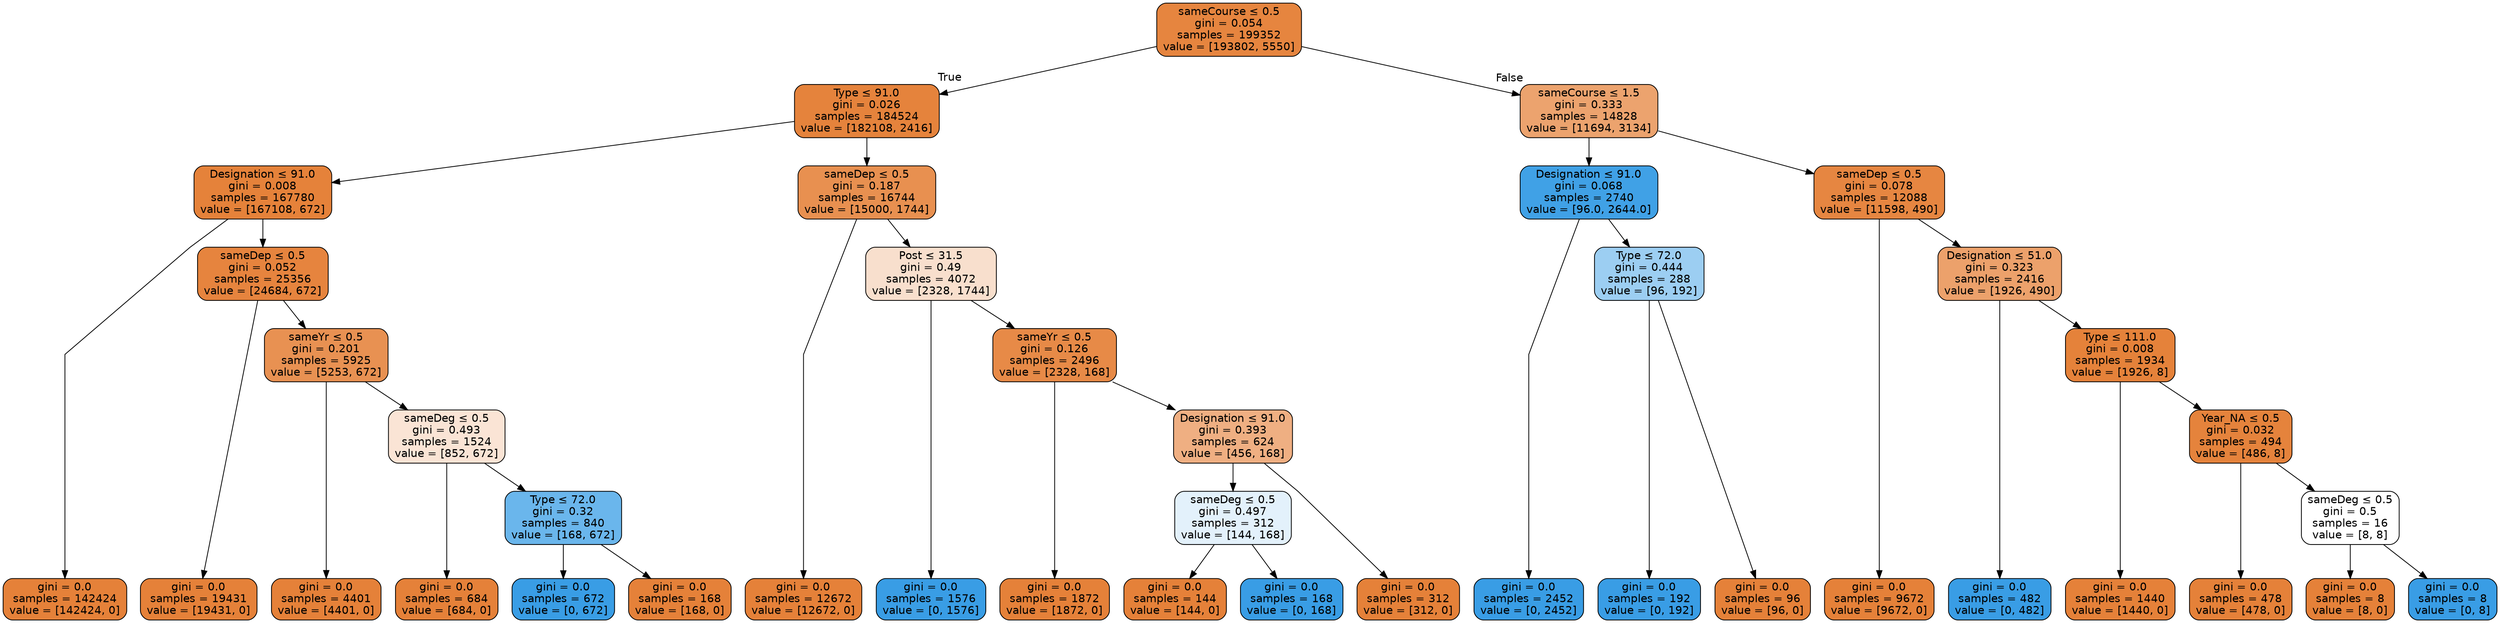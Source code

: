 digraph Tree {
node [shape=box, style="filled, rounded", color="black", fontname="helvetica"] ;
graph [ranksep=equally, splines=polyline] ;
edge [fontname="helvetica"] ;
0 [label=<sameCourse &le; 0.5<br/>gini = 0.054<br/>samples = 199352<br/>value = [193802, 5550]>, fillcolor="#e6853f"] ;
1 [label=<Type &le; 91.0<br/>gini = 0.026<br/>samples = 184524<br/>value = [182108, 2416]>, fillcolor="#e5833c"] ;
0 -> 1 [labeldistance=2.5, labelangle=45, headlabel="True"] ;
2 [label=<Designation &le; 91.0<br/>gini = 0.008<br/>samples = 167780<br/>value = [167108, 672]>, fillcolor="#e5823a"] ;
1 -> 2 ;
3 [label=<gini = 0.0<br/>samples = 142424<br/>value = [142424, 0]>, fillcolor="#e58139"] ;
2 -> 3 ;
4 [label=<sameDep &le; 0.5<br/>gini = 0.052<br/>samples = 25356<br/>value = [24684, 672]>, fillcolor="#e6843e"] ;
2 -> 4 ;
5 [label=<gini = 0.0<br/>samples = 19431<br/>value = [19431, 0]>, fillcolor="#e58139"] ;
4 -> 5 ;
6 [label=<sameYr &le; 0.5<br/>gini = 0.201<br/>samples = 5925<br/>value = [5253, 672]>, fillcolor="#e89152"] ;
4 -> 6 ;
7 [label=<gini = 0.0<br/>samples = 4401<br/>value = [4401, 0]>, fillcolor="#e58139"] ;
6 -> 7 ;
8 [label=<sameDeg &le; 0.5<br/>gini = 0.493<br/>samples = 1524<br/>value = [852, 672]>, fillcolor="#fae4d5"] ;
6 -> 8 ;
9 [label=<gini = 0.0<br/>samples = 684<br/>value = [684, 0]>, fillcolor="#e58139"] ;
8 -> 9 ;
10 [label=<Type &le; 72.0<br/>gini = 0.32<br/>samples = 840<br/>value = [168, 672]>, fillcolor="#6ab6ec"] ;
8 -> 10 ;
11 [label=<gini = 0.0<br/>samples = 672<br/>value = [0, 672]>, fillcolor="#399de5"] ;
10 -> 11 ;
12 [label=<gini = 0.0<br/>samples = 168<br/>value = [168, 0]>, fillcolor="#e58139"] ;
10 -> 12 ;
13 [label=<sameDep &le; 0.5<br/>gini = 0.187<br/>samples = 16744<br/>value = [15000, 1744]>, fillcolor="#e89050"] ;
1 -> 13 ;
14 [label=<gini = 0.0<br/>samples = 12672<br/>value = [12672, 0]>, fillcolor="#e58139"] ;
13 -> 14 ;
15 [label=<Post &le; 31.5<br/>gini = 0.49<br/>samples = 4072<br/>value = [2328, 1744]>, fillcolor="#f8dfcd"] ;
13 -> 15 ;
16 [label=<gini = 0.0<br/>samples = 1576<br/>value = [0, 1576]>, fillcolor="#399de5"] ;
15 -> 16 ;
17 [label=<sameYr &le; 0.5<br/>gini = 0.126<br/>samples = 2496<br/>value = [2328, 168]>, fillcolor="#e78a47"] ;
15 -> 17 ;
18 [label=<gini = 0.0<br/>samples = 1872<br/>value = [1872, 0]>, fillcolor="#e58139"] ;
17 -> 18 ;
19 [label=<Designation &le; 91.0<br/>gini = 0.393<br/>samples = 624<br/>value = [456, 168]>, fillcolor="#efaf82"] ;
17 -> 19 ;
20 [label=<sameDeg &le; 0.5<br/>gini = 0.497<br/>samples = 312<br/>value = [144, 168]>, fillcolor="#e3f1fb"] ;
19 -> 20 ;
21 [label=<gini = 0.0<br/>samples = 144<br/>value = [144, 0]>, fillcolor="#e58139"] ;
20 -> 21 ;
22 [label=<gini = 0.0<br/>samples = 168<br/>value = [0, 168]>, fillcolor="#399de5"] ;
20 -> 22 ;
23 [label=<gini = 0.0<br/>samples = 312<br/>value = [312, 0]>, fillcolor="#e58139"] ;
19 -> 23 ;
24 [label=<sameCourse &le; 1.5<br/>gini = 0.333<br/>samples = 14828<br/>value = [11694, 3134]>, fillcolor="#eca36e"] ;
0 -> 24 [labeldistance=2.5, labelangle=-45, headlabel="False"] ;
25 [label=<Designation &le; 91.0<br/>gini = 0.068<br/>samples = 2740<br/>value = [96.0, 2644.0]>, fillcolor="#40a1e6"] ;
24 -> 25 ;
26 [label=<gini = 0.0<br/>samples = 2452<br/>value = [0, 2452]>, fillcolor="#399de5"] ;
25 -> 26 ;
27 [label=<Type &le; 72.0<br/>gini = 0.444<br/>samples = 288<br/>value = [96, 192]>, fillcolor="#9ccef2"] ;
25 -> 27 ;
28 [label=<gini = 0.0<br/>samples = 192<br/>value = [0, 192]>, fillcolor="#399de5"] ;
27 -> 28 ;
29 [label=<gini = 0.0<br/>samples = 96<br/>value = [96, 0]>, fillcolor="#e58139"] ;
27 -> 29 ;
30 [label=<sameDep &le; 0.5<br/>gini = 0.078<br/>samples = 12088<br/>value = [11598, 490]>, fillcolor="#e68641"] ;
24 -> 30 ;
31 [label=<gini = 0.0<br/>samples = 9672<br/>value = [9672, 0]>, fillcolor="#e58139"] ;
30 -> 31 ;
32 [label=<Designation &le; 51.0<br/>gini = 0.323<br/>samples = 2416<br/>value = [1926, 490]>, fillcolor="#eca16b"] ;
30 -> 32 ;
33 [label=<gini = 0.0<br/>samples = 482<br/>value = [0, 482]>, fillcolor="#399de5"] ;
32 -> 33 ;
34 [label=<Type &le; 111.0<br/>gini = 0.008<br/>samples = 1934<br/>value = [1926, 8]>, fillcolor="#e5823a"] ;
32 -> 34 ;
35 [label=<gini = 0.0<br/>samples = 1440<br/>value = [1440, 0]>, fillcolor="#e58139"] ;
34 -> 35 ;
36 [label=<Year_NA &le; 0.5<br/>gini = 0.032<br/>samples = 494<br/>value = [486, 8]>, fillcolor="#e5833c"] ;
34 -> 36 ;
37 [label=<gini = 0.0<br/>samples = 478<br/>value = [478, 0]>, fillcolor="#e58139"] ;
36 -> 37 ;
38 [label=<sameDeg &le; 0.5<br/>gini = 0.5<br/>samples = 16<br/>value = [8, 8]>, fillcolor="#ffffff"] ;
36 -> 38 ;
39 [label=<gini = 0.0<br/>samples = 8<br/>value = [8, 0]>, fillcolor="#e58139"] ;
38 -> 39 ;
40 [label=<gini = 0.0<br/>samples = 8<br/>value = [0, 8]>, fillcolor="#399de5"] ;
38 -> 40 ;
{rank=same ; 0} ;
{rank=same ; 1; 24} ;
{rank=same ; 2; 13; 25; 30} ;
{rank=same ; 4; 15; 27; 32} ;
{rank=same ; 6; 17; 34} ;
{rank=same ; 8; 19; 36} ;
{rank=same ; 10; 20; 38} ;
{rank=same ; 3; 5; 7; 9; 11; 12; 14; 16; 18; 21; 22; 23; 26; 28; 29; 31; 33; 35; 37; 39; 40} ;
}